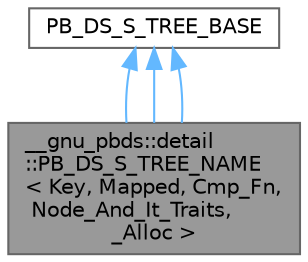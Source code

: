 digraph "__gnu_pbds::detail::PB_DS_S_TREE_NAME&lt; Key, Mapped, Cmp_Fn, Node_And_It_Traits, _Alloc &gt;"
{
 // LATEX_PDF_SIZE
  bgcolor="transparent";
  edge [fontname=Helvetica,fontsize=10,labelfontname=Helvetica,labelfontsize=10];
  node [fontname=Helvetica,fontsize=10,shape=box,height=0.2,width=0.4];
  Node1 [id="Node000001",label="__gnu_pbds::detail\l::PB_DS_S_TREE_NAME\l\< Key, Mapped, Cmp_Fn,\l Node_And_It_Traits, \l_Alloc \>",height=0.2,width=0.4,color="gray40", fillcolor="grey60", style="filled", fontcolor="black",tooltip="Splay tree."];
  Node2 -> Node1 [id="edge7_Node000001_Node000002",dir="back",color="steelblue1",style="solid",tooltip=" "];
  Node2 [id="Node000002",label="PB_DS_S_TREE_BASE",height=0.2,width=0.4,color="gray40", fillcolor="white", style="filled",tooltip=" "];
  Node2 -> Node1 [id="edge8_Node000001_Node000002",dir="back",color="steelblue1",style="solid",tooltip=" "];
  Node2 -> Node1 [id="edge9_Node000001_Node000002",dir="back",color="steelblue1",style="solid",tooltip=" "];
}
